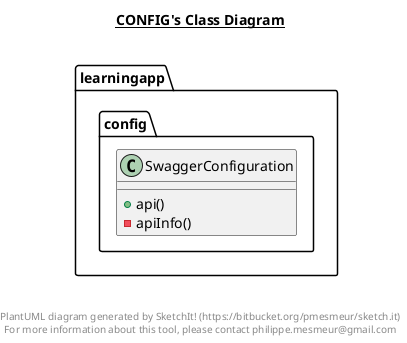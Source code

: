 @startuml

title __CONFIG's Class Diagram__\n

  namespace learningapp {
    namespace config {
      class learningapp.config.SwaggerConfiguration {
          + api()
          - apiInfo()
      }
    }
  }
  



right footer


PlantUML diagram generated by SketchIt! (https://bitbucket.org/pmesmeur/sketch.it)
For more information about this tool, please contact philippe.mesmeur@gmail.com
endfooter

@enduml
